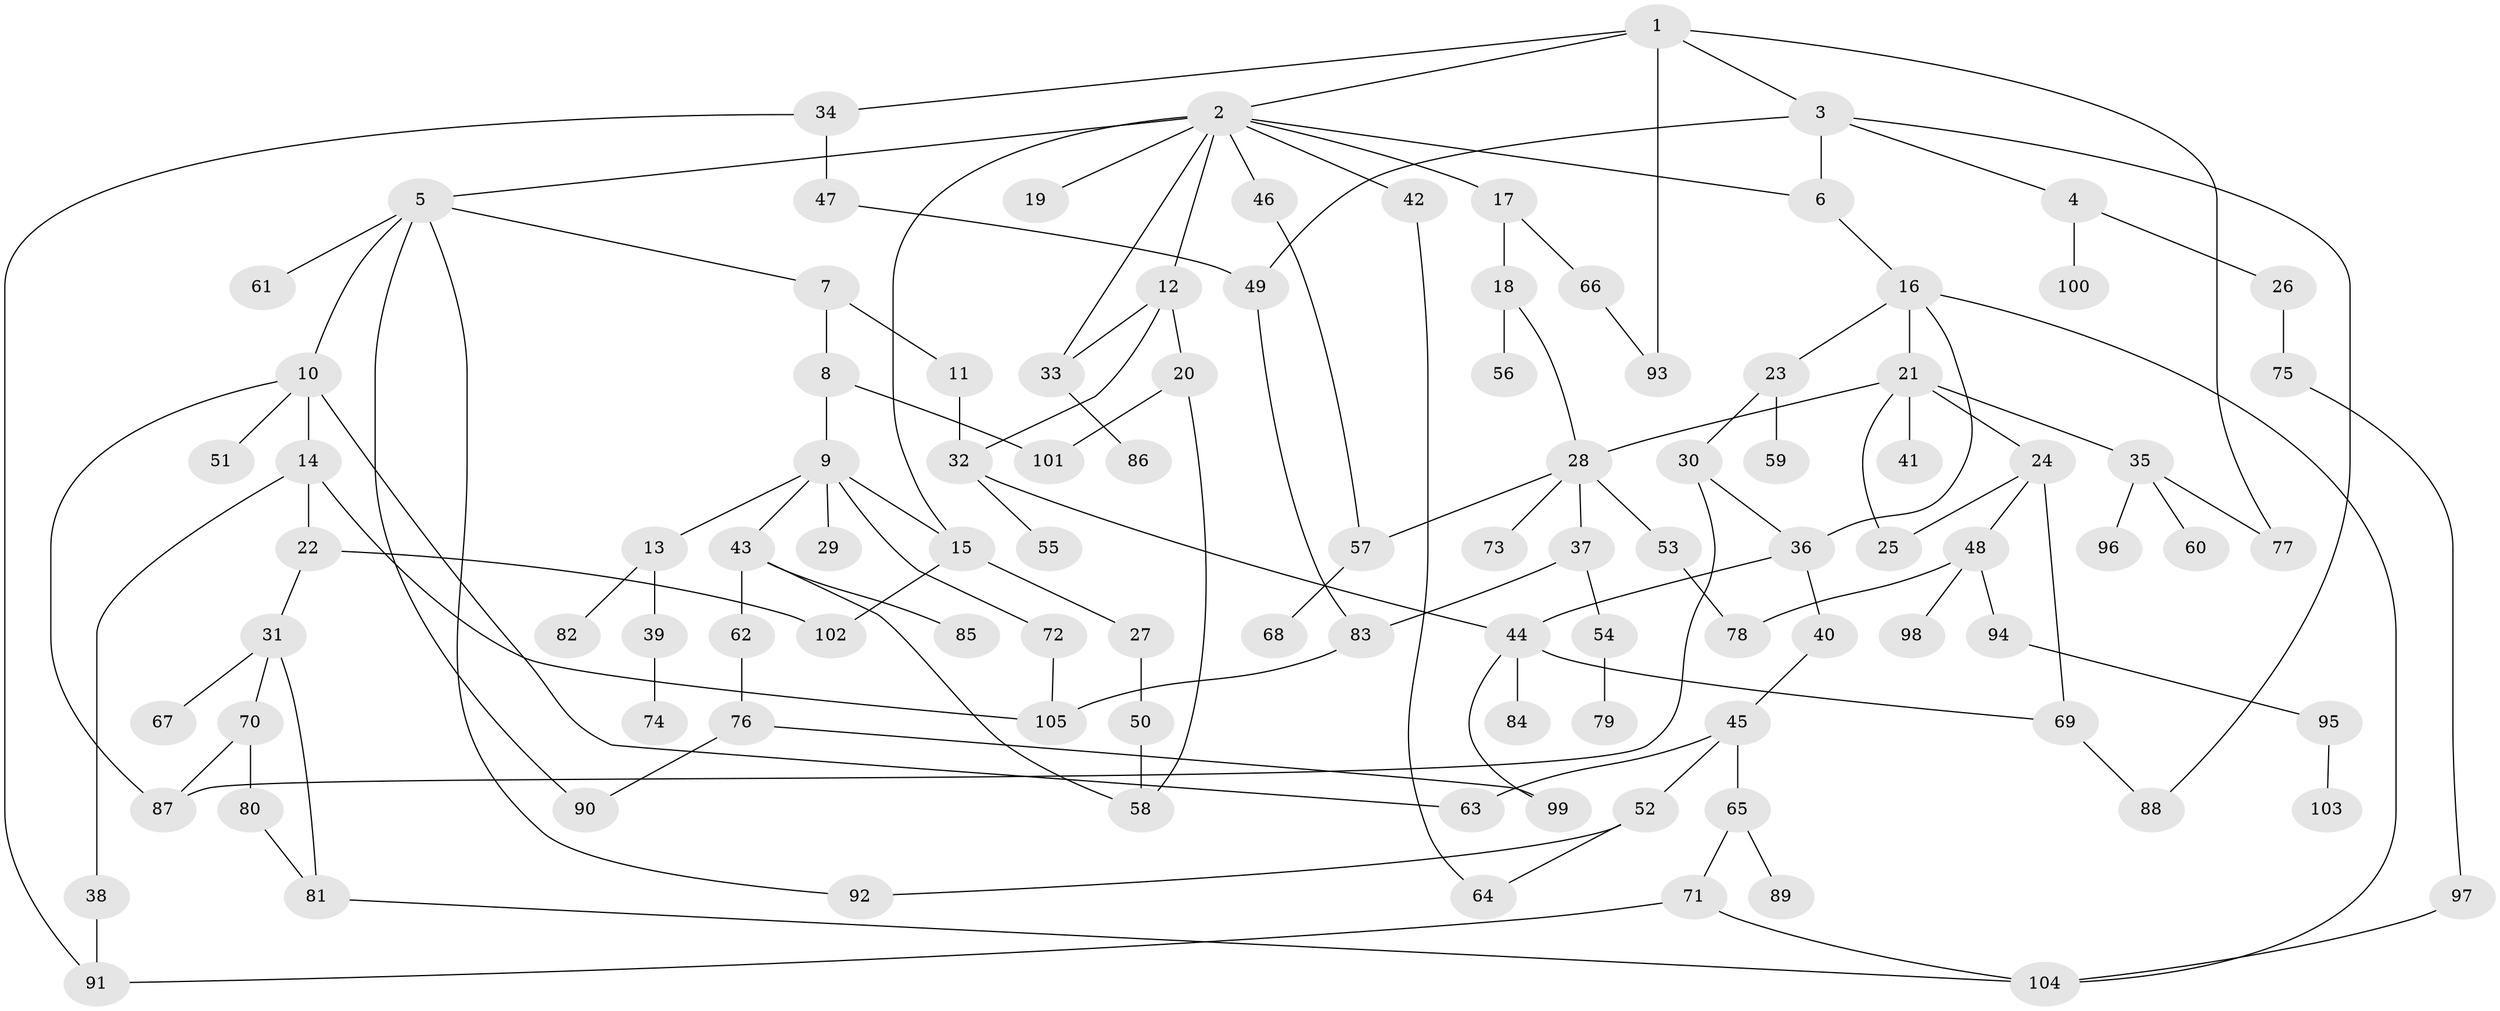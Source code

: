 // Generated by graph-tools (version 1.1) at 2025/10/02/27/25 16:10:52]
// undirected, 105 vertices, 139 edges
graph export_dot {
graph [start="1"]
  node [color=gray90,style=filled];
  1;
  2;
  3;
  4;
  5;
  6;
  7;
  8;
  9;
  10;
  11;
  12;
  13;
  14;
  15;
  16;
  17;
  18;
  19;
  20;
  21;
  22;
  23;
  24;
  25;
  26;
  27;
  28;
  29;
  30;
  31;
  32;
  33;
  34;
  35;
  36;
  37;
  38;
  39;
  40;
  41;
  42;
  43;
  44;
  45;
  46;
  47;
  48;
  49;
  50;
  51;
  52;
  53;
  54;
  55;
  56;
  57;
  58;
  59;
  60;
  61;
  62;
  63;
  64;
  65;
  66;
  67;
  68;
  69;
  70;
  71;
  72;
  73;
  74;
  75;
  76;
  77;
  78;
  79;
  80;
  81;
  82;
  83;
  84;
  85;
  86;
  87;
  88;
  89;
  90;
  91;
  92;
  93;
  94;
  95;
  96;
  97;
  98;
  99;
  100;
  101;
  102;
  103;
  104;
  105;
  1 -- 2;
  1 -- 3;
  1 -- 34;
  1 -- 93;
  1 -- 77;
  2 -- 5;
  2 -- 12;
  2 -- 17;
  2 -- 19;
  2 -- 33;
  2 -- 42;
  2 -- 46;
  2 -- 15;
  2 -- 6;
  3 -- 4;
  3 -- 6;
  3 -- 49;
  3 -- 88;
  4 -- 26;
  4 -- 100;
  5 -- 7;
  5 -- 10;
  5 -- 61;
  5 -- 90;
  5 -- 92;
  6 -- 16;
  7 -- 8;
  7 -- 11;
  8 -- 9;
  8 -- 101;
  9 -- 13;
  9 -- 15;
  9 -- 29;
  9 -- 43;
  9 -- 72;
  10 -- 14;
  10 -- 51;
  10 -- 87;
  10 -- 63;
  11 -- 32;
  12 -- 20;
  12 -- 32;
  12 -- 33;
  13 -- 39;
  13 -- 82;
  14 -- 22;
  14 -- 38;
  14 -- 105;
  15 -- 27;
  15 -- 102;
  16 -- 21;
  16 -- 23;
  16 -- 36;
  16 -- 104;
  17 -- 18;
  17 -- 66;
  18 -- 56;
  18 -- 28;
  20 -- 58;
  20 -- 101;
  21 -- 24;
  21 -- 25;
  21 -- 28;
  21 -- 35;
  21 -- 41;
  22 -- 31;
  22 -- 102;
  23 -- 30;
  23 -- 59;
  24 -- 48;
  24 -- 25;
  24 -- 69;
  26 -- 75;
  27 -- 50;
  28 -- 37;
  28 -- 53;
  28 -- 57;
  28 -- 73;
  30 -- 36;
  30 -- 87;
  31 -- 67;
  31 -- 70;
  31 -- 81;
  32 -- 55;
  32 -- 44;
  33 -- 86;
  34 -- 47;
  34 -- 91;
  35 -- 60;
  35 -- 77;
  35 -- 96;
  36 -- 40;
  36 -- 44;
  37 -- 54;
  37 -- 83;
  38 -- 91;
  39 -- 74;
  40 -- 45;
  42 -- 64;
  43 -- 62;
  43 -- 85;
  43 -- 58;
  44 -- 69;
  44 -- 84;
  44 -- 99;
  45 -- 52;
  45 -- 63;
  45 -- 65;
  46 -- 57;
  47 -- 49;
  48 -- 78;
  48 -- 94;
  48 -- 98;
  49 -- 83;
  50 -- 58;
  52 -- 92;
  52 -- 64;
  53 -- 78;
  54 -- 79;
  57 -- 68;
  62 -- 76;
  65 -- 71;
  65 -- 89;
  66 -- 93;
  69 -- 88;
  70 -- 80;
  70 -- 87;
  71 -- 91;
  71 -- 104;
  72 -- 105;
  75 -- 97;
  76 -- 99;
  76 -- 90;
  80 -- 81;
  81 -- 104;
  83 -- 105;
  94 -- 95;
  95 -- 103;
  97 -- 104;
}
